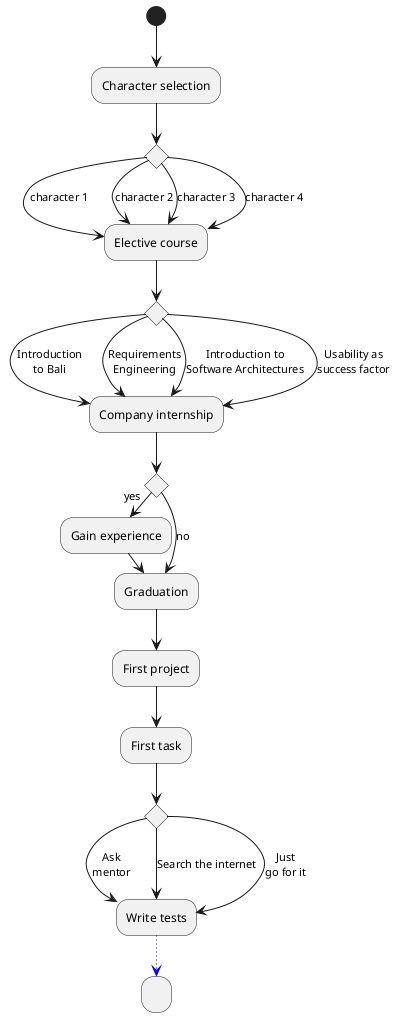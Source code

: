 @startuml
(*) --> "Character selection"
if "" then
--> [character 1] "Elective course" as wpf
else
--> [character 2] wpf
else
--> [character 3] wpf
else
--> [character 4] wpf
if "" then
--> [Introduction\nto Bali] "Company internship" as fpr
else
--> [Requirements\nEngineering] fpr
else
--> [Introduction to\nSoftware Architectures] fpr
else
--> [Usability as\nsuccess factor] fpr
if "" then
-> [yes] "Gain experience" as n
n -> "Graduation" as p
else
--> [no] p
p --> "First project" as ep
ep --> "First task" as ea
if "" then
--> [Ask\nmentor] "Write tests" as ts
else
--> [Search the internet] ts
else
--> [Just\ngo for it] ts
-[#blue,dotted]-> "   "
@enduml